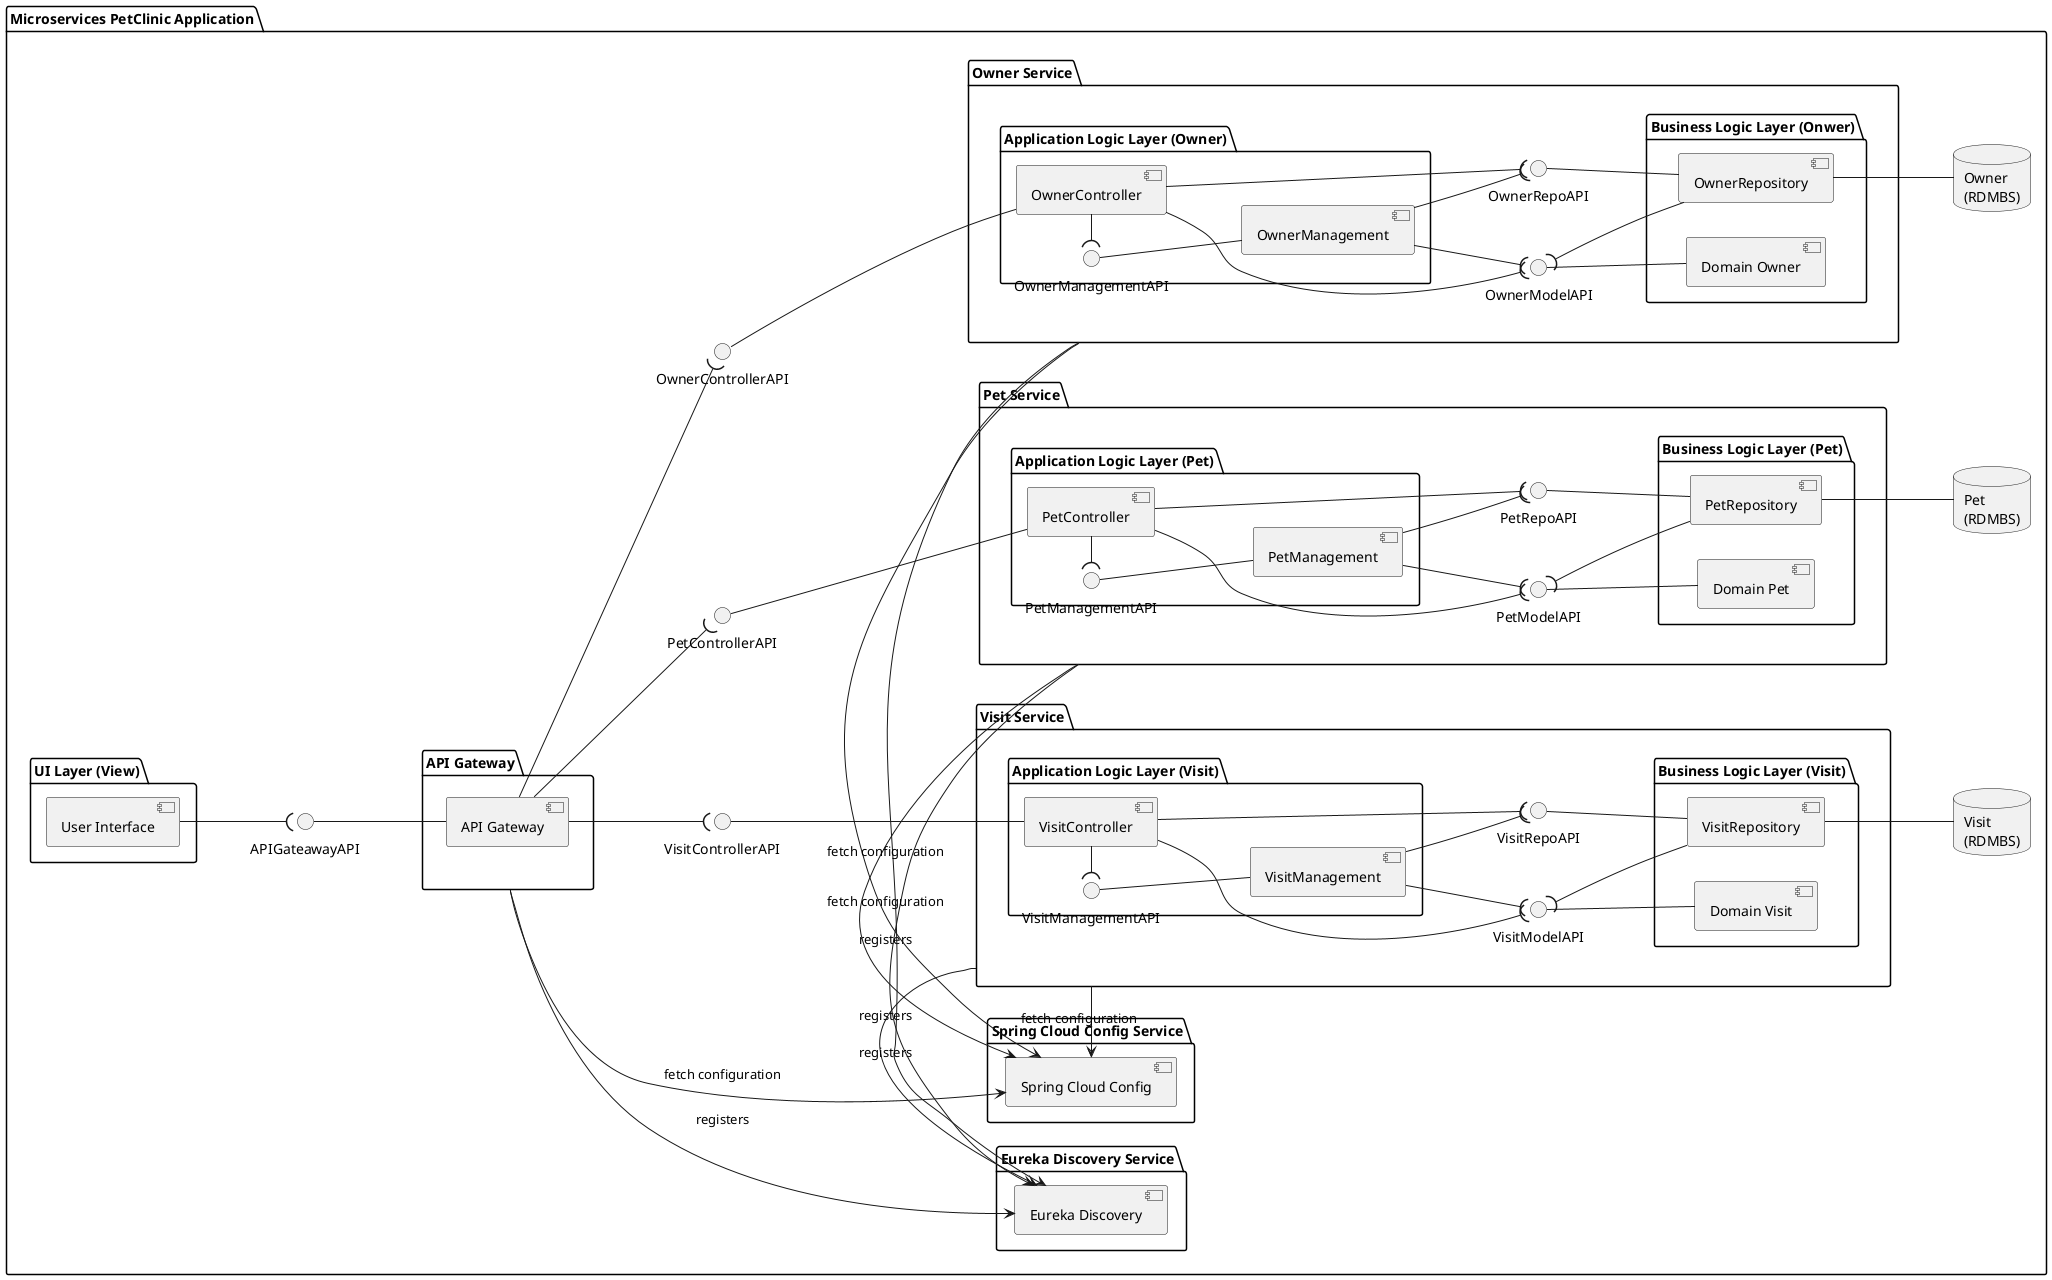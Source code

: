 @startuml PETCLINIC MICROSERVICES VL L3

left to right direction
'skinparam linetype ortho

package "Microservices PetClinic Application"{


    package "Eureka Discovery Service" {
        [Eureka Discovery]
    }
    
    package "Spring Cloud Config Service" {
        [Spring Cloud Config]
    }

    package "UI Layer (View)" {
        [User Interface]
    }

    package ApiGatewayPackage as "API Gateway" {
        [API Gateway]
    }
    APIGateawayAPI--[API Gateway]
    ApiGatewayPackage -> [Eureka Discovery]  : registers
    ApiGatewayPackage -> [Spring Cloud Config] : fetch configuration

    package "Visit Service" {
        package "Application Logic Layer (Visit)" {
            [VisitController]
            VisitManagementAPI--[VisitManagement]
            [VisitController] -( VisitManagementAPI
        }

        package "Business Logic Layer (Visit)" {
            [Domain Visit]
            [VisitRepository]
        }
        VisitModelAPI -- [Domain Visit] 
        VisitRepoAPI -- [VisitRepository] 
        [VisitController] --( VisitModelAPI
        [VisitController] --( VisitRepoAPI
        [VisitRepository] --( VisitModelAPI
        [VisitManagement] --( VisitModelAPI
        [VisitManagement] --( VisitRepoAPI

    }
    VisitControllerAPI -- [VisitController]
    "Visit Service" -> [Eureka Discovery] : registers
    "Visit Service" -> [Spring Cloud Config] : fetch configuration

    package "Pet Service" {
        package "Application Logic Layer (Pet)" {
            [PetController]
            PetManagementAPI--[PetManagement]
            [PetController] -( PetManagementAPI
            
        }

        package "Business Logic Layer (Pet)" {
            [Domain Pet]
            [PetRepository]
        }
        PetModelAPI -- [Domain Pet] 
        PetRepoAPI -- [PetRepository] 
        [PetController] --( PetModelAPI
        [PetController] --( PetRepoAPI
        [PetRepository] --( PetModelAPI
        [PetManagement] --( PetModelAPI
        [PetManagement] --( PetRepoAPI
    }
    PetControllerAPI -- [PetController]
    "Pet Service" -> [Eureka Discovery]: registers
    "Pet Service" -> [Spring Cloud Config] : fetch configuration
    

    package "Owner Service" {
        package "Application Logic Layer (Owner)" {
            [OwnerController]
            OwnerManagementAPI--[OwnerManagement]
            [OwnerController] -( OwnerManagementAPI
        }

        package "Business Logic Layer (Onwer)" {
            [Domain Owner]
            [OwnerRepository]
        }
        OwnerModelAPI -- [Domain Owner] 
        OwnerRepoAPI -- [OwnerRepository] 
        [OwnerController] --( OwnerModelAPI
        [OwnerController] --( OwnerRepoAPI
        [OwnerRepository] --( OwnerModelAPI
        [OwnerManagement] --( OwnerModelAPI
        [OwnerManagement] --( OwnerRepoAPI
    }
    OwnerControllerAPI -- [OwnerController]
    "Owner Service" -> [Eureka Discovery] : registers
    "Owner Service" -> [Spring Cloud Config] : fetch configuration

    
    database VisitDB as "Visit\n(RDMBS)"
    database PetDB as "Pet\n(RDMBS)"
    database OwnerDB as "Owner\n(RDMBS)"

    [VisitRepository] -- VisitDB
    [PetRepository] -- PetDB
    [OwnerRepository] -- OwnerDB


    [User Interface] --( APIGateawayAPI
    [API Gateway] --( VisitControllerAPI
    [API Gateway] --( PetControllerAPI
    [API Gateway] --( OwnerControllerAPI
    



}

@enduml